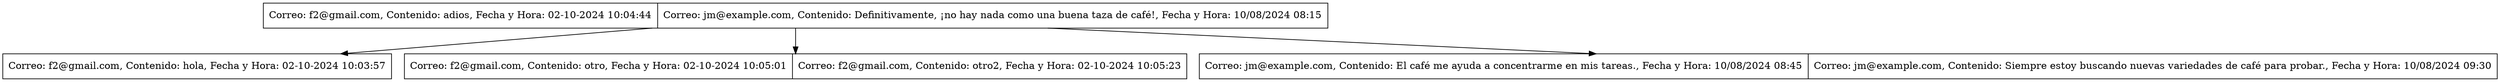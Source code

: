digraph G {
node [shape=record];
"Nodo1"[label="Correo: f2@gmail.com, Contenido: adios, Fecha y Hora: 02-10-2024 10:04:44|Correo: jm@example.com, Contenido: Definitivamente, ¡no hay nada como una buena taza de café!, Fecha y Hora: 10/08/2024 08:15", shape=record];
"Nodo1"->"Nodo2";
"Nodo2"[label="Correo: f2@gmail.com, Contenido: hola, Fecha y Hora: 02-10-2024 10:03:57", shape=record];
"Nodo1"->"Nodo3";
"Nodo3"[label="Correo: f2@gmail.com, Contenido: otro, Fecha y Hora: 02-10-2024 10:05:01|Correo: f2@gmail.com, Contenido: otro2, Fecha y Hora: 02-10-2024 10:05:23", shape=record];
"Nodo1"->"Nodo4";
"Nodo4"[label="Correo: jm@example.com, Contenido: El café me ayuda a concentrarme en mis tareas., Fecha y Hora: 10/08/2024 08:45|Correo: jm@example.com, Contenido: Siempre estoy buscando nuevas variedades de café para probar., Fecha y Hora: 10/08/2024 09:30", shape=record];
}
